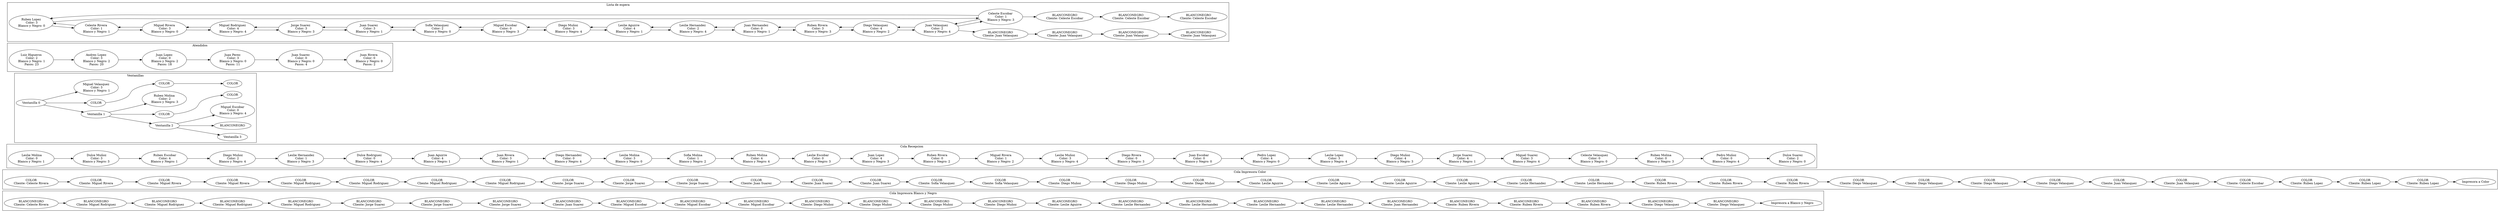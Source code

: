 digraph G{
rankdir=LR;
subgraph clusterPrintBN {
/* Cola blanco y negro */
label="Cola Impresora Blanco y Negro";
ee559657e01422aa5e54256d37de504[label="BLANCONEGRO
Cliente: Celeste Rivera"];
ee559657e01422aa5e54256d37de504->dd8e43cd4d96aa172680ec759d1a;
dd8e43cd4d96aa172680ec759d1a[label="BLANCONEGRO
Cliente: Miguel Rodriguez"];
dd8e43cd4d96aa172680ec759d1a->e96052594abd9615f0cfc7a1b42d;
e96052594abd9615f0cfc7a1b42d[label="BLANCONEGRO
Cliente: Miguel Rodriguez"];
e96052594abd9615f0cfc7a1b42d->e4ae744dde470eab7d530fdd4e9ff5;
e4ae744dde470eab7d530fdd4e9ff5[label="BLANCONEGRO
Cliente: Miguel Rodriguez"];
e4ae744dde470eab7d530fdd4e9ff5->bb7b6a4eb288c78d5be23f0bf4;
bb7b6a4eb288c78d5be23f0bf4[label="BLANCONEGRO
Cliente: Miguel Rodriguez"];
bb7b6a4eb288c78d5be23f0bf4->fcb326320ae4b9198c11c7566c17554;
fcb326320ae4b9198c11c7566c17554[label="BLANCONEGRO
Cliente: Jorge Suarez"];
fcb326320ae4b9198c11c7566c17554->ef2d92163047fc8e8aa0b8ff78b8ae;
ef2d92163047fc8e8aa0b8ff78b8ae[label="BLANCONEGRO
Cliente: Jorge Suarez"];
ef2d92163047fc8e8aa0b8ff78b8ae->bfdf822f7384f98a2b9efbf6547ad8e;
bfdf822f7384f98a2b9efbf6547ad8e[label="BLANCONEGRO
Cliente: Jorge Suarez"];
bfdf822f7384f98a2b9efbf6547ad8e->a18ebdde45487aaf9d26d1dddd587a;
a18ebdde45487aaf9d26d1dddd587a[label="BLANCONEGRO
Cliente: Juan Suarez"];
a18ebdde45487aaf9d26d1dddd587a->a90d81b7854005a3e235ff74d8902f;
a90d81b7854005a3e235ff74d8902f[label="BLANCONEGRO
Cliente: Miguel Escobar"];
a90d81b7854005a3e235ff74d8902f->ba4c6ae1c714563a184fe9d51eece61;
ba4c6ae1c714563a184fe9d51eece61[label="BLANCONEGRO
Cliente: Miguel Escobar"];
ba4c6ae1c714563a184fe9d51eece61->dc0b943fe88848cf4999a91eb;
dc0b943fe88848cf4999a91eb[label="BLANCONEGRO
Cliente: Miguel Escobar"];
dc0b943fe88848cf4999a91eb->eaedfab5b4e8fa8a37942d44c08cd;
eaedfab5b4e8fa8a37942d44c08cd[label="BLANCONEGRO
Cliente: Diego Muñoz"];
eaedfab5b4e8fa8a37942d44c08cd->cd9fa86597046e782bd43490e13b136;
cd9fa86597046e782bd43490e13b136[label="BLANCONEGRO
Cliente: Diego Muñoz"];
cd9fa86597046e782bd43490e13b136->fdddc8706ff4de192a2972e6670dd75;
fdddc8706ff4de192a2972e6670dd75[label="BLANCONEGRO
Cliente: Diego Muñoz"];
fdddc8706ff4de192a2972e6670dd75->d24f407a821224aaa0d92e85;
d24f407a821224aaa0d92e85[label="BLANCONEGRO
Cliente: Diego Muñoz"];
d24f407a821224aaa0d92e85->e58d607b39a48bab49feb72fb35d4c6;
e58d607b39a48bab49feb72fb35d4c6[label="BLANCONEGRO
Cliente: Leslie Aguirre"];
e58d607b39a48bab49feb72fb35d4c6->afb65a8ac446128e367a8d25e653d1;
afb65a8ac446128e367a8d25e653d1[label="BLANCONEGRO
Cliente: Leslie Hernandez"];
afb65a8ac446128e367a8d25e653d1->eb0528043894eee85777f313f0804d4;
eb0528043894eee85777f313f0804d4[label="BLANCONEGRO
Cliente: Leslie Hernandez"];
eb0528043894eee85777f313f0804d4->de2e26e6e342ddbde06c2a1beb110c;
de2e26e6e342ddbde06c2a1beb110c[label="BLANCONEGRO
Cliente: Leslie Hernandez"];
de2e26e6e342ddbde06c2a1beb110c->d9d307a5b240cc94b763033bcf8694;
d9d307a5b240cc94b763033bcf8694[label="BLANCONEGRO
Cliente: Leslie Hernandez"];
d9d307a5b240cc94b763033bcf8694->dad8ad4a46ac919336980cd799;
dad8ad4a46ac919336980cd799[label="BLANCONEGRO
Cliente: Juan Hernandez"];
dad8ad4a46ac919336980cd799->cbaf3cfff744a39d938a856ff3cf8b;
cbaf3cfff744a39d938a856ff3cf8b[label="BLANCONEGRO
Cliente: Ruben Rivera"];
cbaf3cfff744a39d938a856ff3cf8b->af1e8d460946cf9af08bfc070fdd3b;
af1e8d460946cf9af08bfc070fdd3b[label="BLANCONEGRO
Cliente: Ruben Rivera"];
af1e8d460946cf9af08bfc070fdd3b->ff53f21f2b48dfa0226626c91924ac;
ff53f21f2b48dfa0226626c91924ac[label="BLANCONEGRO
Cliente: Ruben Rivera"];
ff53f21f2b48dfa0226626c91924ac->dfd2e3619f5400385870fe438c8c128;
dfd2e3619f5400385870fe438c8c128[label="BLANCONEGRO
Cliente: Diego Velasquez"];
dfd2e3619f5400385870fe438c8c128->d4f429fa6e42fa9835ec28225d9204;
d4f429fa6e42fa9835ec28225d9204[label="BLANCONEGRO
Cliente: Diego Velasquez"];
BN[label="Impresora a Blanco y Negro"];
d4f429fa6e42fa9835ec28225d9204-> BN;
}subgraph clusterPrintColor {
/* Cola color */
label="Cola Impresora Color";
eec2d5a03a422cac790e894d3ea592[label="COLOR
Cliente: Celeste Rivera"];
eec2d5a03a422cac790e894d3ea592->ebea61ebcbf4cd8830e60423dbfa49f;
ebea61ebcbf4cd8830e60423dbfa49f[label="COLOR
Cliente: Miguel Rivera"];
ebea61ebcbf4cd8830e60423dbfa49f->f9ef5a22c475a9bca42047e10a8c5;
f9ef5a22c475a9bca42047e10a8c5[label="COLOR
Cliente: Miguel Rivera"];
f9ef5a22c475a9bca42047e10a8c5->bb1dfa379ec42f99edd4395ba124993;
bb1dfa379ec42f99edd4395ba124993[label="COLOR
Cliente: Miguel Rivera"];
bb1dfa379ec42f99edd4395ba124993->f14c701084d408eb44950af4e1fe2;
f14c701084d408eb44950af4e1fe2[label="COLOR
Cliente: Miguel Rodriguez"];
f14c701084d408eb44950af4e1fe2->f414a6992504bd982561c087bdd941a;
f414a6992504bd982561c087bdd941a[label="COLOR
Cliente: Miguel Rodriguez"];
f414a6992504bd982561c087bdd941a->baa5ca929074540a080f3fd35e87e0d;
baa5ca929074540a080f3fd35e87e0d[label="COLOR
Cliente: Miguel Rodriguez"];
baa5ca929074540a080f3fd35e87e0d->afc5c79c8b74c0dbd29c1992567f95f;
afc5c79c8b74c0dbd29c1992567f95f[label="COLOR
Cliente: Miguel Rodriguez"];
afc5c79c8b74c0dbd29c1992567f95f->ca99941d33798f2f584;
ca99941d33798f2f584[label="COLOR
Cliente: Jorge Suarez"];
ca99941d33798f2f584->ba0a5ef7a2649c0a62297f57d2f60c2;
ba0a5ef7a2649c0a62297f57d2f60c2[label="COLOR
Cliente: Jorge Suarez"];
ba0a5ef7a2649c0a62297f57d2f60c2->e01fdbe84660930523ccf4ba0366;
e01fdbe84660930523ccf4ba0366[label="COLOR
Cliente: Jorge Suarez"];
e01fdbe84660930523ccf4ba0366->add8f5dfb84077974e1bcd4a1771b1;
add8f5dfb84077974e1bcd4a1771b1[label="COLOR
Cliente: Juan Suarez"];
add8f5dfb84077974e1bcd4a1771b1->c4c82c1cc846ecbb9848f5f432536c;
c4c82c1cc846ecbb9848f5f432536c[label="COLOR
Cliente: Juan Suarez"];
c4c82c1cc846ecbb9848f5f432536c->da3611e6ddb47789161afe763c60f49;
da3611e6ddb47789161afe763c60f49[label="COLOR
Cliente: Juan Suarez"];
da3611e6ddb47789161afe763c60f49->e9492f34255ac8c4fbe4f8b847f;
e9492f34255ac8c4fbe4f8b847f[label="COLOR
Cliente: Sofia Velasquez"];
e9492f34255ac8c4fbe4f8b847f->ecba3cfb2294d99a979ab62530c366b;
ecba3cfb2294d99a979ab62530c366b[label="COLOR
Cliente: Sofia Velasquez"];
ecba3cfb2294d99a979ab62530c366b->fb6da6bbc8429f9885a92cb404781c;
fb6da6bbc8429f9885a92cb404781c[label="COLOR
Cliente: Diego Muñoz"];
fb6da6bbc8429f9885a92cb404781c->bfd775848ee40a88e78b134a37ba53d;
bfd775848ee40a88e78b134a37ba53d[label="COLOR
Cliente: Diego Muñoz"];
bfd775848ee40a88e78b134a37ba53d->a4df44b2c7c4bda8711a24eb0fe1e69;
a4df44b2c7c4bda8711a24eb0fe1e69[label="COLOR
Cliente: Diego Muñoz"];
a4df44b2c7c4bda8711a24eb0fe1e69->bd2f8d781824e368a643ed99b89f6e3;
bd2f8d781824e368a643ed99b89f6e3[label="COLOR
Cliente: Leslie Aguirre"];
bd2f8d781824e368a643ed99b89f6e3->b5e379add5c474581c3afb6c75ea7ef;
b5e379add5c474581c3afb6c75ea7ef[label="COLOR
Cliente: Leslie Aguirre"];
b5e379add5c474581c3afb6c75ea7ef->e9a16a8d458d8cc8e6824fa9493e;
e9a16a8d458d8cc8e6824fa9493e[label="COLOR
Cliente: Leslie Aguirre"];
e9a16a8d458d8cc8e6824fa9493e->b9b09b3d54d46a3b4bd92ab87dea97e;
b9b09b3d54d46a3b4bd92ab87dea97e[label="COLOR
Cliente: Leslie Aguirre"];
b9b09b3d54d46a3b4bd92ab87dea97e->a6fa55b7da94cd3b0ca040c9eae3184;
a6fa55b7da94cd3b0ca040c9eae3184[label="COLOR
Cliente: Leslie Hernandez"];
a6fa55b7da94cd3b0ca040c9eae3184->faef8d24e044b74b11eb0e2bf07e5ac;
faef8d24e044b74b11eb0e2bf07e5ac[label="COLOR
Cliente: Leslie Hernandez"];
faef8d24e044b74b11eb0e2bf07e5ac->ea13abff58d452793032dce82e7d418;
ea13abff58d452793032dce82e7d418[label="COLOR
Cliente: Ruben Rivera"];
ea13abff58d452793032dce82e7d418->ff0b979b3064796aa83208a632ae96b;
ff0b979b3064796aa83208a632ae96b[label="COLOR
Cliente: Ruben Rivera"];
ff0b979b3064796aa83208a632ae96b->bc77b6914a26bebc09c263316258;
bc77b6914a26bebc09c263316258[label="COLOR
Cliente: Ruben Rivera"];
bc77b6914a26bebc09c263316258->daf03f3cd2d4f8a894a9348879ed808;
daf03f3cd2d4f8a894a9348879ed808[label="COLOR
Cliente: Diego Velasquez"];
daf03f3cd2d4f8a894a9348879ed808->fef285f69d45938f00e0f60026f1ab;
fef285f69d45938f00e0f60026f1ab[label="COLOR
Cliente: Diego Velasquez"];
fef285f69d45938f00e0f60026f1ab->e1c605f764247cda102a2b2eba86c51;
e1c605f764247cda102a2b2eba86c51[label="COLOR
Cliente: Diego Velasquez"];
e1c605f764247cda102a2b2eba86c51->bd6aa0e8fc4469e8c2bee1ba2626dde;
bd6aa0e8fc4469e8c2bee1ba2626dde[label="COLOR
Cliente: Diego Velasquez"];
bd6aa0e8fc4469e8c2bee1ba2626dde->eee23b135644f108607d6c16d5feaf9;
eee23b135644f108607d6c16d5feaf9[label="COLOR
Cliente: Juan Velasquez"];
eee23b135644f108607d6c16d5feaf9->d2c2384f45b0a284bc422ec376;
d2c2384f45b0a284bc422ec376[label="COLOR
Cliente: Juan Velasquez"];
d2c2384f45b0a284bc422ec376->aecc014d12f481f99d10d98f5b99dd1;
aecc014d12f481f99d10d98f5b99dd1[label="COLOR
Cliente: Celeste Escobar"];
aecc014d12f481f99d10d98f5b99dd1->aadcf20256443dbaac5854942fa12e5;
aadcf20256443dbaac5854942fa12e5[label="COLOR
Cliente: Ruben Lopez"];
aadcf20256443dbaac5854942fa12e5->f32bcb1a1924007902a01be049e0998;
f32bcb1a1924007902a01be049e0998[label="COLOR
Cliente: Ruben Lopez"];
f32bcb1a1924007902a01be049e0998->bae63e4f4ebb80fc6a4b321562a5;
bae63e4f4ebb80fc6a4b321562a5[label="COLOR
Cliente: Ruben Lopez"];
C[label="Impresora a Color"];
bae63e4f4ebb80fc6a4b321562a5-> C;
}subgraph clusterColaRecepcion {
/* Cola recepcion */
label="Cola Recepcion";
cf63a29341b4b90809c41de709a6708[label=" Leslie Molina
 Color: 0
 Blanco y Negro: 1 "];
cf63a29341b4b90809c41de709a6708->fce98bc424d179de593169bfcf769;
fce98bc424d179de593169bfcf769[label=" Dulce Muñoz
 Color: 3
 Blanco y Negro: 3 "];
fce98bc424d179de593169bfcf769->d5514aa6a0248a259e7edc8f;
d5514aa6a0248a259e7edc8f[label=" Ruben Escobar
 Color: 4
 Blanco y Negro: 1 "];
d5514aa6a0248a259e7edc8f->a2fe51a784d35a64e5474b5667f06;
a2fe51a784d35a64e5474b5667f06[label=" Diego Muñoz
 Color: 2
 Blanco y Negro: 4 "];
a2fe51a784d35a64e5474b5667f06->ad45db913546e5b120491b758d831c;
ad45db913546e5b120491b758d831c[label=" Leslie Hernandez
 Color: 1
 Blanco y Negro: 3 "];
ad45db913546e5b120491b758d831c->e20dd8b294d4484baa4046c1dc9d683;
e20dd8b294d4484baa4046c1dc9d683[label=" Dulce Rodriguez
 Color: 0
 Blanco y Negro: 4 "];
e20dd8b294d4484baa4046c1dc9d683->ac2068cb4fa992e79dcc7d360751;
ac2068cb4fa992e79dcc7d360751[label=" Juan Aguirre
 Color: 4
 Blanco y Negro: 1 "];
ac2068cb4fa992e79dcc7d360751->caef703d2194b1cab7eb4e597acffa5;
caef703d2194b1cab7eb4e597acffa5[label=" Juan Rivera
 Color: 3
 Blanco y Negro: 1 "];
caef703d2194b1cab7eb4e597acffa5->bed51efdfa4132baf2840de43d143c;
bed51efdfa4132baf2840de43d143c[label=" Diego Hernandez
 Color: 0
 Blanco y Negro: 4 "];
bed51efdfa4132baf2840de43d143c->beb7f65b374509bf867e8cc1889f3e;
beb7f65b374509bf867e8cc1889f3e[label=" Leslie Molina
 Color: 3
 Blanco y Negro: 0 "];
beb7f65b374509bf867e8cc1889f3e->c09bfc0e006490480d12a01e1130d3b;
c09bfc0e006490480d12a01e1130d3b[label=" Sofia Molina
 Color: 1
 Blanco y Negro: 2 "];
c09bfc0e006490480d12a01e1130d3b->f5b49941f991e8f698d53ac43c;
f5b49941f991e8f698d53ac43c[label=" Ruben Molina
 Color: 4
 Blanco y Negro: 4 "];
f5b49941f991e8f698d53ac43c->bcf7f38443358960018a594b0b47;
bcf7f38443358960018a594b0b47[label=" Leslie Escobar
 Color: 0
 Blanco y Negro: 3 "];
bcf7f38443358960018a594b0b47->bff8666585243498de36a4c780ad033;
bff8666585243498de36a4c780ad033[label=" Juan Lopez
 Color: 4
 Blanco y Negro: 3 "];
bff8666585243498de36a4c780ad033->e04f621ddb74b4e80fdf41fad977388;
e04f621ddb74b4e80fdf41fad977388[label=" Ruben Rivera
 Color: 0
 Blanco y Negro: 2 "];
e04f621ddb74b4e80fdf41fad977388->bf085c7927042d2baf8bf773afcb775;
bf085c7927042d2baf8bf773afcb775[label=" Miguel Rivera
 Color: 1
 Blanco y Negro: 2 "];
bf085c7927042d2baf8bf773afcb775->df4d9819b4d4849976e7c35f0c71941;
df4d9819b4d4849976e7c35f0c71941[label=" Leslie Muñoz
 Color: 3
 Blanco y Negro: 4 "];
df4d9819b4d4849976e7c35f0c71941->a52bf13b43dfa041578abe040369;
a52bf13b43dfa041578abe040369[label=" Diego Rivera
 Color: 0
 Blanco y Negro: 3 "];
a52bf13b43dfa041578abe040369->cd13bb7b9d4391a4e5a2e54d48b8e0;
cd13bb7b9d4391a4e5a2e54d48b8e0[label=" Juan Escobar
 Color: 0
 Blanco y Negro: 0 "];
cd13bb7b9d4391a4e5a2e54d48b8e0->bc8ba590bfe4ff39ab5bc646eb6b3df;
bc8ba590bfe4ff39ab5bc646eb6b3df[label=" Pedro Lopez
 Color: 4
 Blanco y Negro: 0 "];
bc8ba590bfe4ff39ab5bc646eb6b3df->d63e4c7c8b4c1b8fd2c8872b13e238;
d63e4c7c8b4c1b8fd2c8872b13e238[label=" Leslie Lopez
 Color: 3
 Blanco y Negro: 4 "];
d63e4c7c8b4c1b8fd2c8872b13e238->c248d464756bce34f9f16a0f5c4;
c248d464756bce34f9f16a0f5c4[label=" Diego Muñoz
 Color: 4
 Blanco y Negro: 3 "];
c248d464756bce34f9f16a0f5c4->bd37401b7fb420998f042f0b48e9aae;
bd37401b7fb420998f042f0b48e9aae[label=" Jorge Suarez
 Color: 4
 Blanco y Negro: 1 "];
bd37401b7fb420998f042f0b48e9aae->ebe1c10ff39428d88f255da9c477fde;
ebe1c10ff39428d88f255da9c477fde[label=" Miguel Suarez
 Color: 3
 Blanco y Negro: 4 "];
ebe1c10ff39428d88f255da9c477fde->bd74c5e184fd5b539503c83d703e6;
bd74c5e184fd5b539503c83d703e6[label=" Celeste Velasquez
 Color: 0
 Blanco y Negro: 0 "];
bd74c5e184fd5b539503c83d703e6->fea43d0224eebb3c7231ead9c5327;
fea43d0224eebb3c7231ead9c5327[label=" Ruben Molina
 Color: 0
 Blanco y Negro: 3 "];
fea43d0224eebb3c7231ead9c5327->cbd3c0c447fb0fde1c7ad1fdbfa;
cbd3c0c447fb0fde1c7ad1fdbfa[label=" Pedro Muñoz
 Color: 0
 Blanco y Negro: 4 "];
cbd3c0c447fb0fde1c7ad1fdbfa->e7308110304c099b76d6af9f985abf;
e7308110304c099b76d6af9f985abf[label=" Dulce Suarez
 Color: 2
 Blanco y Negro: 0 "];
}subgraph clusterListaVentanillas {
/* Ventanillas */
label="Ventanillas";
baab3ec4a0c483783b460f6753c51ed[label=" Ventanilla 0 "];
baab3ec4a0c483783b460f6753c51ed->c85e81b446f4d9284dbcb98a45852c6;
baab3ec4a0c483783b460f6753c51ed->f9f626a48249442cd22dccf283b;
f9f626a48249442cd22dccf283b[label="COLOR"];
f9f626a48249442cd22dccf283b->ac7dee674cb48c49675a8670864d506;
ac7dee674cb48c49675a8670864d506[label="COLOR"];
ac7dee674cb48c49675a8670864d506->bafcbb84d5d9537f7dc3bbdec6b;
bafcbb84d5d9537f7dc3bbdec6b[label="COLOR"];
ad370e8a4c5abc61b51a2130d0b0[label="Miguel Velasquez
 Color: 3
 Blanco y Negro: 1"];
baab3ec4a0c483783b460f6753c51ed->ad370e8a4c5abc61b51a2130d0b0;
c85e81b446f4d9284dbcb98a45852c6[label=" Ventanilla 1 "];
c85e81b446f4d9284dbcb98a45852c6->d391a5803448bbf15a507a256f42f;
c85e81b446f4d9284dbcb98a45852c6->b952301c842368aad2706f3756917;
b952301c842368aad2706f3756917[label="COLOR"];
b952301c842368aad2706f3756917->dc4579ca3ed4849844a3662ea4ec4f4;
dc4579ca3ed4849844a3662ea4ec4f4[label="COLOR"];
d1a876146a34e6ca392e30f69581810[label="Ruben Molina
 Color: 2
 Blanco y Negro: 3"];
c85e81b446f4d9284dbcb98a45852c6->d1a876146a34e6ca392e30f69581810;
d391a5803448bbf15a507a256f42f[label=" Ventanilla 2 "];
d391a5803448bbf15a507a256f42f->dcdbfec9a4f518e925a5661e08c1a;
d391a5803448bbf15a507a256f42f->ccb098ecbfb8b5da356b;
ccb098ecbfb8b5da356b[label="BLANCONEGRO"];
ede4f58eeb6452a888b2bd4d8f7f381[label="Miguel Escobar
 Color: 0
 Blanco y Negro: 4"];
d391a5803448bbf15a507a256f42f->ede4f58eeb6452a888b2bd4d8f7f381;
dcdbfec9a4f518e925a5661e08c1a[label=" Ventanilla 3 "];
}subgraph clusterListaAtendidos {
/* Atendidos */
label="Atendidos";
a57bd475f9ad34fb6e5fdd3fa[label="Luiz Higueros
 Color: 2
 Blanco y Negro: 1
 Pasos: 23"];
a57bd475f9ad34fb6e5fdd3fa->eb8ebc27db4a6383c0a561dc63f9ef;
eb8ebc27db4a6383c0a561dc63f9ef[label="Andres Lopez
 Color: 3
 Blanco y Negro: 2
 Pasos: 20"];
eb8ebc27db4a6383c0a561dc63f9ef->a338f8c244c6bd09e4cdcb649196;
a338f8c244c6bd09e4cdcb649196[label="Juan Lopez
 Color: 0
 Blanco y Negro: 2
 Pasos: 18"];
a338f8c244c6bd09e4cdcb649196->c1dda5254d4082b340f660e520ba5d;
c1dda5254d4082b340f660e520ba5d[label="Juan Perez
 Color: 3
 Blanco y Negro: 0
 Pasos: 11"];
c1dda5254d4082b340f660e520ba5d->b7be2a3c6fa40169a49398386e90c5c;
b7be2a3c6fa40169a49398386e90c5c[label="Juan Suarez
 Color: 0
 Blanco y Negro: 0
 Pasos: 4"];
b7be2a3c6fa40169a49398386e90c5c->c1f0f1e40146788401c7aef848aaa0;
c1f0f1e40146788401c7aef848aaa0[label="Juan Rivera
 Color: 0
 Blanco y Negro: 0
 Pasos: 2"];
}subgraph clusterListaEspera {
/* Lista Espera */
label="Lista de espera";
a97021c19e4309b6f8cb2cba1c0e48[label="Ruben Lopez
 Color: 3
 Blanco y Negro: 0"];
a97021c19e4309b6f8cb2cba1c0e48->fc9f87ffcb14ad5bb5e299cb78f0075;
a97021c19e4309b6f8cb2cba1c0e48->ae823a89863476ca2c3c52fbb6da9fa;
ae823a89863476ca2c3c52fbb6da9fa->baddaab5ef04c3d82b270515213a706;
baddaab5ef04c3d82b270515213a706[label="BLANCONEGRO
Cliente: Celeste Escobar"];
baddaab5ef04c3d82b270515213a706->a7b0053498f84c6d74a2738a707;
a7b0053498f84c6d74a2738a707[label="BLANCONEGRO
Cliente: Celeste Escobar"];
a7b0053498f84c6d74a2738a707->fc0ca561e4306988e24e515db4d09;
fc0ca561e4306988e24e515db4d09[label="BLANCONEGRO
Cliente: Celeste Escobar"];
ae823a89863476ca2c3c52fbb6da9fa[label="Celeste Escobar
 Color: 1
 Blanco y Negro: 3"];
ae823a89863476ca2c3c52fbb6da9fa->a97021c19e4309b6f8cb2cba1c0e48;
ae823a89863476ca2c3c52fbb6da9fa->aa0c681d064a24b7db4a7118c357cc;
aa0c681d064a24b7db4a7118c357cc->f8ec2b3fa494cb59454cc9dc9acdcf3;
f8ec2b3fa494cb59454cc9dc9acdcf3[label="BLANCONEGRO
Cliente: Juan Velasquez"];
f8ec2b3fa494cb59454cc9dc9acdcf3->e000eeedcc4ccdaa5c5713101f3da5;
e000eeedcc4ccdaa5c5713101f3da5[label="BLANCONEGRO
Cliente: Juan Velasquez"];
e000eeedcc4ccdaa5c5713101f3da5->ac82d4204d8fb617dc45db38085e;
ac82d4204d8fb617dc45db38085e[label="BLANCONEGRO
Cliente: Juan Velasquez"];
ac82d4204d8fb617dc45db38085e->d9f681e2db465d97e65b6a0406f432;
d9f681e2db465d97e65b6a0406f432[label="BLANCONEGRO
Cliente: Juan Velasquez"];
aa0c681d064a24b7db4a7118c357cc[label="Juan Velasquez
 Color: 2
 Blanco y Negro: 4"];
aa0c681d064a24b7db4a7118c357cc->ae823a89863476ca2c3c52fbb6da9fa;
aa0c681d064a24b7db4a7118c357cc->d30d06f4f6d9570f911f6944cdd;
d30d06f4f6d9570f911f6944cdd[label="Diego Velasquez
 Color: 4
 Blanco y Negro: 2"];
d30d06f4f6d9570f911f6944cdd->aa0c681d064a24b7db4a7118c357cc;
d30d06f4f6d9570f911f6944cdd->ddc29ae4ba41c29d2727a8c089dc2b;
ddc29ae4ba41c29d2727a8c089dc2b[label="Ruben Rivera
 Color: 3
 Blanco y Negro: 3"];
ddc29ae4ba41c29d2727a8c089dc2b->d30d06f4f6d9570f911f6944cdd;
ddc29ae4ba41c29d2727a8c089dc2b->e66467cd74630837fd7a10ce9c70e;
e66467cd74630837fd7a10ce9c70e[label="Juan Hernandez
 Color: 0
 Blanco y Negro: 1"];
e66467cd74630837fd7a10ce9c70e->ddc29ae4ba41c29d2727a8c089dc2b;
e66467cd74630837fd7a10ce9c70e->dcdae1442a941fa968e5cdc17d;
dcdae1442a941fa968e5cdc17d[label="Leslie Hernandez
 Color: 2
 Blanco y Negro: 4"];
dcdae1442a941fa968e5cdc17d->e66467cd74630837fd7a10ce9c70e;
dcdae1442a941fa968e5cdc17d->d6657b525994bdca97f7f845d80a2a4;
d6657b525994bdca97f7f845d80a2a4[label="Leslie Aguirre
 Color: 4
 Blanco y Negro: 1"];
d6657b525994bdca97f7f845d80a2a4->dcdae1442a941fa968e5cdc17d;
d6657b525994bdca97f7f845d80a2a4->ddd88bcfc472ea08d51f528b3943b;
ddd88bcfc472ea08d51f528b3943b[label="Diego Muñoz
 Color: 3
 Blanco y Negro: 4"];
ddd88bcfc472ea08d51f528b3943b->d6657b525994bdca97f7f845d80a2a4;
ddd88bcfc472ea08d51f528b3943b->fb04a2c463890db566f751fb976;
fb04a2c463890db566f751fb976[label="Miguel Escobar
 Color: 0
 Blanco y Negro: 3"];
fb04a2c463890db566f751fb976->ddd88bcfc472ea08d51f528b3943b;
fb04a2c463890db566f751fb976->cc096845dfb6f4b81a31fe4594;
cc096845dfb6f4b81a31fe4594[label="Sofia Velasquez
 Color: 2
 Blanco y Negro: 0"];
cc096845dfb6f4b81a31fe4594->fb04a2c463890db566f751fb976;
cc096845dfb6f4b81a31fe4594->ab84074b8b1fb94cd773c49;
ab84074b8b1fb94cd773c49[label="Juan Suarez
 Color: 3
 Blanco y Negro: 1"];
ab84074b8b1fb94cd773c49->cc096845dfb6f4b81a31fe4594;
ab84074b8b1fb94cd773c49->be1c407963a4ed8a1a9b59710963947;
be1c407963a4ed8a1a9b59710963947[label="Jorge Suarez
 Color: 3
 Blanco y Negro: 3"];
be1c407963a4ed8a1a9b59710963947->ab84074b8b1fb94cd773c49;
be1c407963a4ed8a1a9b59710963947->fa632c37410f8ca87892d99483ef;
fa632c37410f8ca87892d99483ef[label="Miguel Rodriguez
 Color: 4
 Blanco y Negro: 4"];
fa632c37410f8ca87892d99483ef->be1c407963a4ed8a1a9b59710963947;
fa632c37410f8ca87892d99483ef->adf1d653b4dfd8d5044215163399a;
adf1d653b4dfd8d5044215163399a[label="Miguel Rivera
 Color: 3
 Blanco y Negro: 0"];
adf1d653b4dfd8d5044215163399a->fa632c37410f8ca87892d99483ef;
adf1d653b4dfd8d5044215163399a->fc9f87ffcb14ad5bb5e299cb78f0075;
fc9f87ffcb14ad5bb5e299cb78f0075[label="Celeste Rivera
 Color: 1
 Blanco y Negro: 1"];
fc9f87ffcb14ad5bb5e299cb78f0075->adf1d653b4dfd8d5044215163399a;
fc9f87ffcb14ad5bb5e299cb78f0075->a97021c19e4309b6f8cb2cba1c0e48;
}}
